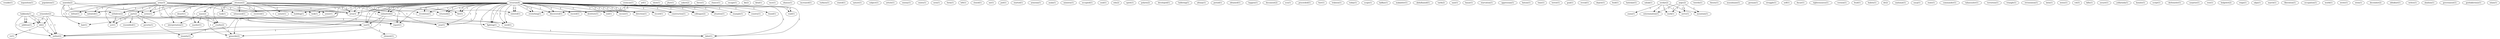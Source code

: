 digraph G {
  vesaike [ label="vesaike(1)" ];
  inquisition [ label="inquisition(1)" ];
  population [ label="population(1)" ];
  erzurum [ label="erzurum(1)" ];
  example [ label="example(1)" ];
  country [ label="country(1)" ];
  found [ label="found(1)" ];
  look [ label="look(1)" ];
  building [ label="building(1)" ];
  exceed [ label="exceed(1)" ];
  sense [ label="sense(1)" ];
  destitute [ label="destitute(1)" ];
  end [ label="end(1)" ];
  area [ label="area(3)" ];
  fire [ label="fire(1)" ];
  entered [ label="entered(1)" ];
  submitted [ label="submitted(2)" ];
  word [ label="word(1)" ];
  excuse [ label="excuse(1)" ];
  road [ label="road(1)" ];
  direction [ label="direction(1)" ];
  report [ label="report(1)" ];
  record [ label="record(1)" ];
  construction [ label="construction(1)" ];
  colleague [ label="colleague(2)" ];
  fighting [ label="fighting(1)" ];
  situation [ label="situation(1)" ];
  war [ label="war(5)" ];
  author [ label="author(2)" ];
  everything [ label="everything(1)" ];
  revolution [ label="revolution(1)" ];
  year [ label="year(1)" ];
  returned [ label="returned(2)" ];
  discovered [ label="discovered(1)" ];
  labor [ label="labor(1)" ];
  arf [ label="arf(1)" ];
  show [ label="show(1)" ];
  jfurr [ label="jfurr(1)" ];
  askeri [ label="askeri(2)" ];
  force [ label="force(1)" ];
  chance [ label="chance(1)" ];
  escape [ label="escape(1)" ];
  iki [ label="iki(2)" ];
  kital [ label="kital(1)" ];
  race [ label="race(1)" ];
  hakkinda [ label="hakkinda(1)" ];
  ed [ label="ed(2)" ];
  addition [ label="addition(1)" ];
  ohanus [ label="ohanus(1)" ];
  increased [ label="increased(1)" ];
  turkozu [ label="turkozu(1)" ];
  army [ label="army(3)" ];
  defeat [ label="defeat(1)" ];
  part [ label="part(2)" ];
  initiated [ label="initiated(1)" ];
  hair [ label="hair(1)" ];
  series [ label="series(1)" ];
  withdrew [ label="withdrew(2)" ];
  act [ label="act(1)" ];
  stated [ label="stated(1)" ];
  nature [ label="nature(1)" ];
  subject [ label="subject(1)" ];
  article [ label="article(1)" ];
  enemy [ label="enemy(1)" ];
  exists [ label="exists(1)" ];
  sera [ label="sera(1)" ];
  form [ label="form(1)" ];
  left [ label="left(1)" ];
  closed [ label="closed(1)" ];
  mr [ label="mr(1)" ];
  joel [ label="joel(1)" ];
  hakkinda [ label="hakkinda(1)" ];
  started [ label="started(1)" ];
  armenia [ label="armenia(1)" ];
  ottoman [ label="ottoman(2)" ];
  mass [ label="mass(2)" ];
  murder [ label="murder(1)" ];
  interpretation [ label="interpretation(1)" ];
  took [ label="took(1)" ];
  witnessed [ label="witnessed(1)" ];
  received [ label="received(1)" ];
  cruelty [ label="cruelty(2)" ];
  outset [ label="outset(1)" ];
  genocide [ label="genocide(2)" ];
  desert [ label="desert(1)" ];
  asala [ label="asala(1)" ];
  ministry [ label="ministry(1)" ];
  occupied [ label="occupied(1)" ];
  soul [ label="soul(1)" ];
  edu [ label="edu(2)" ];
  spirit [ label="spirit(1)" ];
  polaris [ label="polaris(2)" ];
  developed [ label="developed(1)" ];
  hollering [ label="hollering(1)" ];
  erzurum [ label="erzurum(4)" ];
  anatolia [ label="anatolia(2)" ];
  poverty [ label="poverty(1)" ];
  resembled [ label="resembled(1)" ];
  insanity [ label="insanity(1)" ];
  altinay [ label="altinay(1)" ];
  period [ label="period(1)" ];
  obtained [ label="obtained(1)" ];
  happen [ label="happen(1)" ];
  ermeniler [ label="ermeniler(2)" ];
  document [ label="document(2)" ];
  xcu [ label="xcu(1)" ];
  proceeded [ label="proceeded(1)" ];
  furr [ label="furr(1)" ];
  trabzon [ label="trabzon(1)" ];
  today [ label="today(1)" ];
  scope [ label="scope(1)" ];
  kafkas [ label="kafkas(1)" ];
  ve [ label="ve(1)" ];
  makaleler [ label="makaleler(1)" ];
  abdulhamid [ label="abdulhamid(1)" ];
  tarih [ label="tarih(2)" ];
  nazi [ label="nazi(1)" ];
  basar [ label="basar(1)" ];
  starvation [ label="starvation(1)" ];
  appressian [ label="appressian(1)" ];
  batum [ label="batum(1)" ];
  time [ label="time(1)" ];
  terror [ label="terror(1)" ];
  goal [ label="goal(1)" ];
  reveal [ label="reveal(1)" ];
  depew [ label="depew(1)" ];
  food [ label="food(1)" ];
  hatiralar [ label="hatiralar(1)" ];
  sahak [ label="sahak(1)" ];
  serdar [ label="serdar(2)" ];
  zuma [ label="zuma(1)" ];
  work [ label="work(1)" ];
  mountain [ label="mountain(1)" ];
  serve [ label="serve(1)" ];
  extermination [ label="extermination(1)" ];
  twerdo [ label="twerdo(1)" ];
  theory [ label="theory(1)" ];
  musulmane [ label="musulmane(1)" ];
  german [ label="german(1)" ];
  struggle [ label="struggle(1)" ];
  self [ label="self(1)" ];
  ducar [ label="ducar(1)" ];
  righteousness [ label="righteousness(1)" ];
  version [ label="version(1)" ];
  feud [ label="feud(1)" ];
  hubris [ label="hubris(1)" ];
  dr [ label="dr(2)" ];
  malumat [ label="malumat(1)" ];
  uucp [ label="uucp(1)" ];
  state [ label="state(1)" ];
  commander [ label="commander(1)" ];
  tahassusler [ label="tahassusler(1)" ];
  terrorism [ label="terrorism(1)" ];
  triangle [ label="triangle(1)" ];
  element [ label="element(1)" ];
  revisionism [ label="revisionism(1)" ];
  latin [ label="latin(1)" ];
  argic [ label="argic(2)" ];
  erzincan [ label="erzincan(1)" ];
  weiss [ label="weiss(1)" ];
  vol [ label="vol(3)" ];
  kills [ label="kills(1)" ];
  sovyet [ label="sovyet(1)" ];
  yollarinda [ label="yollarinda(1)" ];
  komite [ label="komite(1)" ];
  script [ label="script(1)" ];
  derlemeler [ label="derlemeler(1)" ];
  surprise [ label="surprise(1)" ];
  rest [ label="rest(1)" ];
  belgeleri [ label="belgeleri(2)" ];
  reign [ label="reign(1)" ];
  sdpa [ label="sdpa(1)" ];
  march [ label="march(1)" ];
  liberation [ label="liberation(1)" ];
  occupation [ label="occupation(1)" ];
  world [ label="world(1)" ];
  wrote [ label="wrote(1)" ];
  stein [ label="stein(1)" ];
  december [ label="december(2)" ];
  olduklari [ label="olduklari(1)" ];
  writes [ label="writes(1)" ];
  ahalinin [ label="ahalinin(1)" ];
  government [ label="government(1)" ];
  gorduklerimiz [ label="gorduklerimiz(1)" ];
  islam [ label="islam(1)" ];
  erzurum -> example [ label="1" ];
  erzurum -> country [ label="1" ];
  erzurum -> found [ label="1" ];
  erzurum -> look [ label="1" ];
  erzurum -> building [ label="1" ];
  erzurum -> exceed [ label="1" ];
  erzurum -> sense [ label="1" ];
  erzurum -> destitute [ label="1" ];
  erzurum -> end [ label="1" ];
  erzurum -> area [ label="1" ];
  erzurum -> fire [ label="1" ];
  erzurum -> entered [ label="1" ];
  erzurum -> submitted [ label="1" ];
  erzurum -> word [ label="1" ];
  erzurum -> excuse [ label="1" ];
  erzurum -> road [ label="1" ];
  erzurum -> direction [ label="1" ];
  erzurum -> report [ label="1" ];
  erzurum -> record [ label="1" ];
  erzurum -> construction [ label="1" ];
  erzurum -> colleague [ label="1" ];
  erzurum -> fighting [ label="1" ];
  erzurum -> situation [ label="1" ];
  erzurum -> war [ label="1" ];
  erzurum -> author [ label="1" ];
  erzurum -> everything [ label="1" ];
  erzurum -> revolution [ label="1" ];
  erzurum -> year [ label="1" ];
  erzurum -> returned [ label="1" ];
  erzurum -> discovered [ label="1" ];
  erzurum -> labor [ label="1" ];
  hakkinda -> ed [ label="1" ];
  hakkinda -> addition [ label="1" ];
  hakkinda -> author [ label="1" ];
  army -> defeat [ label="1" ];
  army -> look [ label="1" ];
  army -> building [ label="1" ];
  army -> sense [ label="1" ];
  army -> part [ label="1" ];
  army -> area [ label="1" ];
  army -> fire [ label="1" ];
  army -> entered [ label="1" ];
  army -> submitted [ label="1" ];
  army -> word [ label="1" ];
  army -> initiated [ label="1" ];
  army -> hair [ label="1" ];
  army -> report [ label="1" ];
  army -> series [ label="1" ];
  army -> withdrew [ label="2" ];
  army -> act [ label="1" ];
  hakkinda -> ed [ label="1" ];
  hakkinda -> addition [ label="1" ];
  hakkinda -> author [ label="1" ];
  ottoman -> mass [ label="1" ];
  ottoman -> murder [ label="1" ];
  ottoman -> interpretation [ label="1" ];
  ottoman -> took [ label="1" ];
  ottoman -> area [ label="2" ];
  ottoman -> witnessed [ label="1" ];
  ottoman -> received [ label="1" ];
  ottoman -> submitted [ label="1" ];
  ottoman -> initiated [ label="1" ];
  ottoman -> cruelty [ label="1" ];
  ottoman -> outset [ label="1" ];
  ottoman -> series [ label="1" ];
  ottoman -> withdrew [ label="1" ];
  ottoman -> war [ label="1" ];
  ottoman -> revolution [ label="1" ];
  ottoman -> genocide [ label="2" ];
  ottoman -> year [ label="1" ];
  ottoman -> returned [ label="1" ];
  ottoman -> desert [ label="1" ];
  mass -> murder [ label="1" ];
  mass -> interpretation [ label="1" ];
  mass -> cruelty [ label="1" ];
  mass -> fighting [ label="1" ];
  mass -> genocide [ label="1" ];
  erzurum -> end [ label="1" ];
  erzurum -> area [ label="1" ];
  erzurum -> fire [ label="1" ];
  erzurum -> entered [ label="1" ];
  erzurum -> submitted [ label="1" ];
  erzurum -> word [ label="1" ];
  erzurum -> excuse [ label="1" ];
  erzurum -> road [ label="1" ];
  erzurum -> direction [ label="1" ];
  erzurum -> report [ label="1" ];
  erzurum -> record [ label="1" ];
  erzurum -> construction [ label="1" ];
  erzurum -> colleague [ label="1" ];
  erzurum -> fighting [ label="1" ];
  erzurum -> situation [ label="1" ];
  erzurum -> war [ label="1" ];
  erzurum -> author [ label="1" ];
  erzurum -> everything [ label="1" ];
  erzurum -> revolution [ label="1" ];
  erzurum -> year [ label="1" ];
  erzurum -> returned [ label="1" ];
  erzurum -> discovered [ label="1" ];
  erzurum -> labor [ label="1" ];
  anatolia -> area [ label="1" ];
  anatolia -> initiated [ label="1" ];
  anatolia -> series [ label="1" ];
  anatolia -> withdrew [ label="1" ];
  anatolia -> war [ label="1" ];
  part -> poverty [ label="1" ];
  part -> resembled [ label="1" ];
  part -> hair [ label="1" ];
  part -> cruelty [ label="1" ];
  part -> insanity [ label="1" ];
  part -> act [ label="1" ];
  area -> year [ label="1" ];
  ermeniler -> ed [ label="1" ];
  ermeniler -> report [ label="1" ];
  ermeniler -> addition [ label="1" ];
  ermeniler -> author [ label="1" ];
  ed -> author [ label="1" ];
  ed -> ve [ label="1" ];
  submitted -> word [ label="1" ];
  submitted -> war [ label="1" ];
  submitted -> genocide [ label="1" ];
  serdar -> zuma [ label="1" ];
  serdar -> work [ label="1" ];
  serdar -> mountain [ label="1" ];
  serdar -> serve [ label="1" ];
  serdar -> extermination [ label="1" ];
  cruelty -> insanity [ label="1" ];
  cruelty -> genocide [ label="1" ];
  fighting -> labor [ label="1" ];
  withdrew -> act [ label="1" ];
  war -> author [ label="1" ];
  war -> element [ label="1" ];
  argic -> work [ label="1" ];
  argic -> mountain [ label="1" ];
  argic -> serve [ label="1" ];
  argic -> extermination [ label="1" ];
  erzincan -> everything [ label="1" ];
  erzincan -> discovered [ label="1" ];
  erzincan -> labor [ label="1" ];
}

